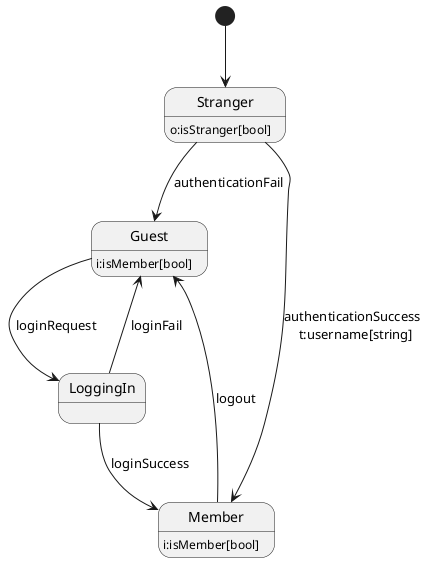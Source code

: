 @startuml
[*] --> Stranger
Stranger --> Guest : authenticationFail
Stranger --> Member : authenticationSuccess \n t:username[string]
Stranger : o:isStranger[bool]

Guest --> LoggingIn : loginRequest
Guest : i:isMember[bool]

Member --> Guest : logout
Member : i:isMember[bool]

LoggingIn --> Guest : loginFail
LoggingIn --> Member : loginSuccess
@enduml